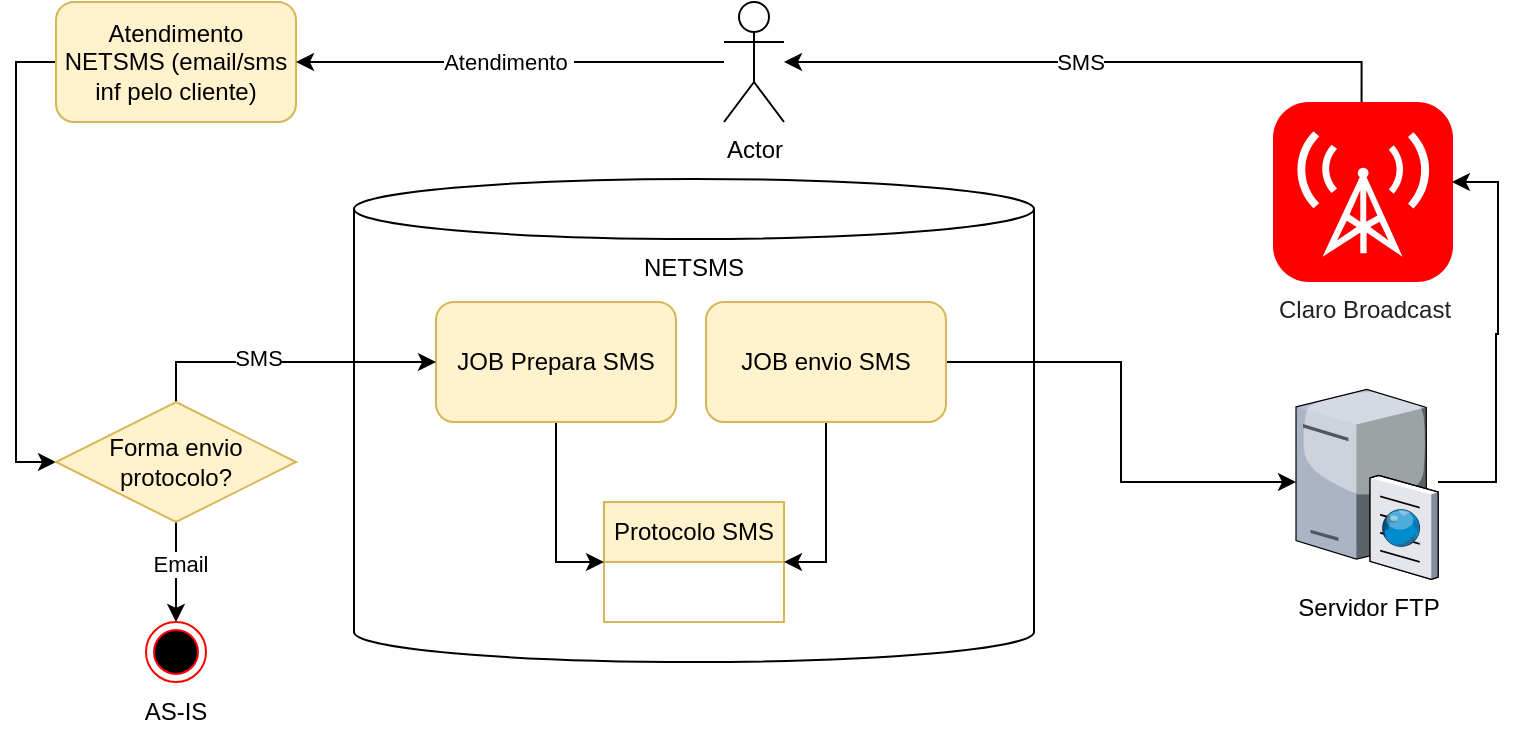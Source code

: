 <mxfile version="24.2.8" type="github" pages="2">
  <diagram name="Versão 1" id="2J26ts4s1bE-M6SoEJtU">
    <mxGraphModel dx="1050" dy="530" grid="1" gridSize="10" guides="1" tooltips="1" connect="1" arrows="1" fold="1" page="1" pageScale="1" pageWidth="827" pageHeight="1169" math="0" shadow="0">
      <root>
        <mxCell id="0" />
        <mxCell id="1" parent="0" />
        <mxCell id="SS-V3CAHCoVPXt7cMS1L-17" value="NETSMS" style="shape=cylinder3;whiteSpace=wrap;html=1;boundedLbl=1;backgroundOutline=1;size=15;verticalAlign=top;" parent="1" vertex="1">
          <mxGeometry x="199" y="98.5" width="340" height="241.5" as="geometry" />
        </mxCell>
        <mxCell id="SS-V3CAHCoVPXt7cMS1L-1" value="Protocolo SMS" style="swimlane;fontStyle=0;childLayout=stackLayout;horizontal=1;startSize=30;horizontalStack=0;resizeParent=1;resizeParentMax=0;resizeLast=0;collapsible=1;marginBottom=0;whiteSpace=wrap;html=1;fillColor=#fff2cc;strokeColor=#d6b656;" parent="1" vertex="1">
          <mxGeometry x="324" y="260" width="90" height="60" as="geometry" />
        </mxCell>
        <mxCell id="SS-V3CAHCoVPXt7cMS1L-5" value="Servidor FTP" style="verticalLabelPosition=bottom;sketch=0;aspect=fixed;html=1;verticalAlign=top;strokeColor=none;align=center;outlineConnect=0;shape=mxgraph.citrix.ftp_server;" parent="1" vertex="1">
          <mxGeometry x="670" y="201.5" width="71" height="97" as="geometry" />
        </mxCell>
        <mxCell id="SS-V3CAHCoVPXt7cMS1L-7" style="edgeStyle=orthogonalEdgeStyle;rounded=0;orthogonalLoop=1;jettySize=auto;html=1;" parent="1" source="SS-V3CAHCoVPXt7cMS1L-6" target="SS-V3CAHCoVPXt7cMS1L-5" edge="1">
          <mxGeometry relative="1" as="geometry" />
        </mxCell>
        <mxCell id="SS-V3CAHCoVPXt7cMS1L-16" style="edgeStyle=orthogonalEdgeStyle;rounded=0;orthogonalLoop=1;jettySize=auto;html=1;entryX=1;entryY=0.5;entryDx=0;entryDy=0;" parent="1" source="SS-V3CAHCoVPXt7cMS1L-6" target="SS-V3CAHCoVPXt7cMS1L-1" edge="1">
          <mxGeometry relative="1" as="geometry" />
        </mxCell>
        <mxCell id="SS-V3CAHCoVPXt7cMS1L-6" value="JOB envio SMS" style="rounded=1;whiteSpace=wrap;html=1;fillColor=#fff2cc;strokeColor=#d6b656;" parent="1" vertex="1">
          <mxGeometry x="375" y="160" width="120" height="60" as="geometry" />
        </mxCell>
        <mxCell id="SS-V3CAHCoVPXt7cMS1L-31" style="edgeStyle=orthogonalEdgeStyle;rounded=0;orthogonalLoop=1;jettySize=auto;html=1;exitX=0.492;exitY=0.013;exitDx=0;exitDy=0;exitPerimeter=0;" parent="1" source="SS-V3CAHCoVPXt7cMS1L-8" target="SS-V3CAHCoVPXt7cMS1L-29" edge="1">
          <mxGeometry relative="1" as="geometry">
            <Array as="points">
              <mxPoint x="703" y="40" />
            </Array>
          </mxGeometry>
        </mxCell>
        <mxCell id="SS-V3CAHCoVPXt7cMS1L-32" value="SMS" style="edgeLabel;html=1;align=center;verticalAlign=middle;resizable=0;points=[];" parent="SS-V3CAHCoVPXt7cMS1L-31" vertex="1" connectable="0">
          <mxGeometry x="0.046" relative="1" as="geometry">
            <mxPoint as="offset" />
          </mxGeometry>
        </mxCell>
        <mxCell id="SS-V3CAHCoVPXt7cMS1L-8" value="&lt;font style=&quot;font-size: 12px;&quot;&gt;Claro Broadcast&lt;/font&gt;" style="html=1;strokeWidth=1;shadow=0;dashed=0;shape=mxgraph.ios7.misc.broadcast;fillColor=#FF0000;strokeColor=none;buttonText=;strokeColor2=#222222;fontColor=#222222;fontSize=8;verticalLabelPosition=bottom;verticalAlign=top;align=center;sketch=0;" parent="1" vertex="1">
          <mxGeometry x="658.5" y="60" width="90" height="90" as="geometry" />
        </mxCell>
        <mxCell id="SS-V3CAHCoVPXt7cMS1L-12" style="edgeStyle=orthogonalEdgeStyle;rounded=0;orthogonalLoop=1;jettySize=auto;html=1;entryX=0.994;entryY=0.444;entryDx=0;entryDy=0;entryPerimeter=0;" parent="1" source="SS-V3CAHCoVPXt7cMS1L-5" target="SS-V3CAHCoVPXt7cMS1L-8" edge="1">
          <mxGeometry relative="1" as="geometry">
            <Array as="points">
              <mxPoint x="770" y="250" />
              <mxPoint x="770" y="176" />
              <mxPoint x="771" y="176" />
              <mxPoint x="771" y="100" />
            </Array>
          </mxGeometry>
        </mxCell>
        <mxCell id="SS-V3CAHCoVPXt7cMS1L-15" style="edgeStyle=orthogonalEdgeStyle;rounded=0;orthogonalLoop=1;jettySize=auto;html=1;entryX=0;entryY=0.5;entryDx=0;entryDy=0;" parent="1" source="SS-V3CAHCoVPXt7cMS1L-14" target="SS-V3CAHCoVPXt7cMS1L-1" edge="1">
          <mxGeometry relative="1" as="geometry" />
        </mxCell>
        <mxCell id="SS-V3CAHCoVPXt7cMS1L-14" value="JOB Prepara SMS" style="rounded=1;whiteSpace=wrap;html=1;fillColor=#fff2cc;strokeColor=#d6b656;" parent="1" vertex="1">
          <mxGeometry x="240" y="160" width="120" height="60" as="geometry" />
        </mxCell>
        <mxCell id="SS-V3CAHCoVPXt7cMS1L-28" style="edgeStyle=orthogonalEdgeStyle;rounded=0;orthogonalLoop=1;jettySize=auto;html=1;entryX=0;entryY=0.5;entryDx=0;entryDy=0;exitX=0;exitY=0.5;exitDx=0;exitDy=0;" parent="1" source="SS-V3CAHCoVPXt7cMS1L-18" target="SS-V3CAHCoVPXt7cMS1L-20" edge="1">
          <mxGeometry relative="1" as="geometry" />
        </mxCell>
        <mxCell id="SS-V3CAHCoVPXt7cMS1L-18" value="Atendimento NETSMS (email/sms inf pelo cliente)" style="rounded=1;whiteSpace=wrap;html=1;fillColor=#fff2cc;strokeColor=#d6b656;" parent="1" vertex="1">
          <mxGeometry x="50" y="10" width="120" height="60" as="geometry" />
        </mxCell>
        <mxCell id="SS-V3CAHCoVPXt7cMS1L-21" style="edgeStyle=orthogonalEdgeStyle;rounded=0;orthogonalLoop=1;jettySize=auto;html=1;entryX=0;entryY=0.5;entryDx=0;entryDy=0;exitX=0.5;exitY=0;exitDx=0;exitDy=0;" parent="1" source="SS-V3CAHCoVPXt7cMS1L-20" target="SS-V3CAHCoVPXt7cMS1L-14" edge="1">
          <mxGeometry relative="1" as="geometry" />
        </mxCell>
        <mxCell id="SS-V3CAHCoVPXt7cMS1L-22" value="SMS" style="edgeLabel;html=1;align=center;verticalAlign=middle;resizable=0;points=[];" parent="SS-V3CAHCoVPXt7cMS1L-21" vertex="1" connectable="0">
          <mxGeometry x="-0.189" y="2" relative="1" as="geometry">
            <mxPoint as="offset" />
          </mxGeometry>
        </mxCell>
        <mxCell id="SS-V3CAHCoVPXt7cMS1L-24" style="edgeStyle=orthogonalEdgeStyle;rounded=0;orthogonalLoop=1;jettySize=auto;html=1;entryX=0.5;entryY=0;entryDx=0;entryDy=0;" parent="1" source="SS-V3CAHCoVPXt7cMS1L-20" target="SS-V3CAHCoVPXt7cMS1L-23" edge="1">
          <mxGeometry relative="1" as="geometry" />
        </mxCell>
        <mxCell id="SS-V3CAHCoVPXt7cMS1L-25" value="Email" style="edgeLabel;html=1;align=center;verticalAlign=middle;resizable=0;points=[];" parent="SS-V3CAHCoVPXt7cMS1L-24" vertex="1" connectable="0">
          <mxGeometry x="-0.176" y="2" relative="1" as="geometry">
            <mxPoint as="offset" />
          </mxGeometry>
        </mxCell>
        <mxCell id="SS-V3CAHCoVPXt7cMS1L-20" value="Forma envio protocolo?" style="rhombus;whiteSpace=wrap;html=1;fillColor=#fff2cc;strokeColor=#d6b656;" parent="1" vertex="1">
          <mxGeometry x="50" y="210" width="120" height="60" as="geometry" />
        </mxCell>
        <mxCell id="SS-V3CAHCoVPXt7cMS1L-23" value="" style="ellipse;html=1;shape=endState;fillColor=#000000;strokeColor=#ff0000;" parent="1" vertex="1">
          <mxGeometry x="95" y="320" width="30" height="30" as="geometry" />
        </mxCell>
        <mxCell id="SS-V3CAHCoVPXt7cMS1L-26" value="AS-IS" style="text;html=1;align=center;verticalAlign=middle;whiteSpace=wrap;rounded=0;" parent="1" vertex="1">
          <mxGeometry x="80" y="350" width="60" height="30" as="geometry" />
        </mxCell>
        <mxCell id="SS-V3CAHCoVPXt7cMS1L-30" style="edgeStyle=orthogonalEdgeStyle;rounded=0;orthogonalLoop=1;jettySize=auto;html=1;entryX=1;entryY=0.5;entryDx=0;entryDy=0;" parent="1" source="SS-V3CAHCoVPXt7cMS1L-29" target="SS-V3CAHCoVPXt7cMS1L-18" edge="1">
          <mxGeometry relative="1" as="geometry" />
        </mxCell>
        <mxCell id="SS-V3CAHCoVPXt7cMS1L-33" value="Atendimento&amp;nbsp;" style="edgeLabel;html=1;align=center;verticalAlign=middle;resizable=0;points=[];" parent="SS-V3CAHCoVPXt7cMS1L-30" vertex="1" connectable="0">
          <mxGeometry x="0.011" relative="1" as="geometry">
            <mxPoint as="offset" />
          </mxGeometry>
        </mxCell>
        <mxCell id="SS-V3CAHCoVPXt7cMS1L-29" value="Actor" style="shape=umlActor;verticalLabelPosition=bottom;verticalAlign=top;html=1;outlineConnect=0;" parent="1" vertex="1">
          <mxGeometry x="384" y="10" width="30" height="60" as="geometry" />
        </mxCell>
      </root>
    </mxGraphModel>
  </diagram>
  <diagram name="Versão 2" id="1LdG_192IxY4GcqP8k79">
    <mxGraphModel dx="1050" dy="530" grid="1" gridSize="10" guides="1" tooltips="1" connect="1" arrows="1" fold="1" page="1" pageScale="1" pageWidth="827" pageHeight="1169" math="0" shadow="0">
      <root>
        <mxCell id="5tkfE_me7qV1BBJvrjXY-0" />
        <mxCell id="5tkfE_me7qV1BBJvrjXY-1" parent="5tkfE_me7qV1BBJvrjXY-0" />
        <mxCell id="5tkfE_me7qV1BBJvrjXY-2" value="NETSMS" style="shape=cylinder3;whiteSpace=wrap;html=1;boundedLbl=1;backgroundOutline=1;size=15;verticalAlign=bottom;" vertex="1" parent="5tkfE_me7qV1BBJvrjXY-1">
          <mxGeometry x="460" y="164.25" width="180" height="215.75" as="geometry" />
        </mxCell>
        <mxCell id="5tkfE_me7qV1BBJvrjXY-14" style="edgeStyle=orthogonalEdgeStyle;rounded=0;orthogonalLoop=1;jettySize=auto;html=1;entryX=0.5;entryY=0;entryDx=0;entryDy=0;exitX=0;exitY=0.5;exitDx=0;exitDy=0;" edge="1" parent="5tkfE_me7qV1BBJvrjXY-1" source="5tkfE_me7qV1BBJvrjXY-15" target="pxoXl-o9GeY7iYQD7i25-0">
          <mxGeometry relative="1" as="geometry" />
        </mxCell>
        <mxCell id="5tkfE_me7qV1BBJvrjXY-15" value="Atendimento NETSMS" style="rounded=1;whiteSpace=wrap;html=1;fillColor=#fff2cc;strokeColor=#d6b656;" vertex="1" parent="5tkfE_me7qV1BBJvrjXY-1">
          <mxGeometry x="138" y="10" width="120" height="60" as="geometry" />
        </mxCell>
        <mxCell id="5tkfE_me7qV1BBJvrjXY-23" style="edgeStyle=orthogonalEdgeStyle;rounded=0;orthogonalLoop=1;jettySize=auto;html=1;entryX=1;entryY=0.5;entryDx=0;entryDy=0;" edge="1" parent="5tkfE_me7qV1BBJvrjXY-1" source="5tkfE_me7qV1BBJvrjXY-25" target="5tkfE_me7qV1BBJvrjXY-15">
          <mxGeometry relative="1" as="geometry" />
        </mxCell>
        <mxCell id="5tkfE_me7qV1BBJvrjXY-24" value="Atendimento&amp;nbsp;" style="edgeLabel;html=1;align=center;verticalAlign=middle;resizable=0;points=[];" vertex="1" connectable="0" parent="5tkfE_me7qV1BBJvrjXY-23">
          <mxGeometry x="0.011" relative="1" as="geometry">
            <mxPoint as="offset" />
          </mxGeometry>
        </mxCell>
        <mxCell id="5tkfE_me7qV1BBJvrjXY-25" value="Actor" style="shape=umlActor;verticalLabelPosition=bottom;verticalAlign=top;html=1;outlineConnect=0;" vertex="1" parent="5tkfE_me7qV1BBJvrjXY-1">
          <mxGeometry x="384" y="10" width="30" height="60" as="geometry" />
        </mxCell>
        <mxCell id="pxoXl-o9GeY7iYQD7i25-2" style="edgeStyle=orthogonalEdgeStyle;rounded=0;orthogonalLoop=1;jettySize=auto;html=1;entryX=0;entryY=0.5;entryDx=0;entryDy=0;" edge="1" parent="5tkfE_me7qV1BBJvrjXY-1" source="pxoXl-o9GeY7iYQD7i25-0" target="pxoXl-o9GeY7iYQD7i25-1">
          <mxGeometry relative="1" as="geometry" />
        </mxCell>
        <mxCell id="pxoXl-o9GeY7iYQD7i25-3" value="Sim" style="edgeLabel;html=1;align=center;verticalAlign=middle;resizable=0;points=[];" vertex="1" connectable="0" parent="pxoXl-o9GeY7iYQD7i25-2">
          <mxGeometry x="-0.185" y="2" relative="1" as="geometry">
            <mxPoint as="offset" />
          </mxGeometry>
        </mxCell>
        <mxCell id="pxoXl-o9GeY7iYQD7i25-6" style="edgeStyle=orthogonalEdgeStyle;rounded=0;orthogonalLoop=1;jettySize=auto;html=1;entryX=0.5;entryY=0;entryDx=0;entryDy=0;exitX=0.5;exitY=1;exitDx=0;exitDy=0;" edge="1" parent="5tkfE_me7qV1BBJvrjXY-1" source="pxoXl-o9GeY7iYQD7i25-0" target="pxoXl-o9GeY7iYQD7i25-16">
          <mxGeometry relative="1" as="geometry">
            <mxPoint x="230" y="210" as="targetPoint" />
            <Array as="points">
              <mxPoint x="90" y="190" />
              <mxPoint x="230" y="190" />
            </Array>
          </mxGeometry>
        </mxCell>
        <mxCell id="pxoXl-o9GeY7iYQD7i25-7" value="Não" style="edgeLabel;html=1;align=center;verticalAlign=middle;resizable=0;points=[];" vertex="1" connectable="0" parent="pxoXl-o9GeY7iYQD7i25-6">
          <mxGeometry x="0.382" relative="1" as="geometry">
            <mxPoint x="-122" y="-10" as="offset" />
          </mxGeometry>
        </mxCell>
        <mxCell id="pxoXl-o9GeY7iYQD7i25-0" value="Novo email/SMS?" style="rhombus;whiteSpace=wrap;html=1;fillColor=#fff2cc;strokeColor=#d6b656;" vertex="1" parent="5tkfE_me7qV1BBJvrjXY-1">
          <mxGeometry x="30" y="100" width="120" height="60" as="geometry" />
        </mxCell>
        <mxCell id="pxoXl-o9GeY7iYQD7i25-5" style="edgeStyle=orthogonalEdgeStyle;rounded=0;orthogonalLoop=1;jettySize=auto;html=1;entryX=0;entryY=0.5;entryDx=0;entryDy=0;" edge="1" parent="5tkfE_me7qV1BBJvrjXY-1" source="pxoXl-o9GeY7iYQD7i25-1" target="pxoXl-o9GeY7iYQD7i25-4">
          <mxGeometry relative="1" as="geometry" />
        </mxCell>
        <mxCell id="pxoXl-o9GeY7iYQD7i25-1" value="Registro em nova tela" style="rounded=1;whiteSpace=wrap;html=1;fillColor=#fff2cc;strokeColor=#d6b656;" vertex="1" parent="5tkfE_me7qV1BBJvrjXY-1">
          <mxGeometry x="230" y="99.5" width="120" height="60" as="geometry" />
        </mxCell>
        <mxCell id="pxoXl-o9GeY7iYQD7i25-8" style="edgeStyle=orthogonalEdgeStyle;rounded=0;orthogonalLoop=1;jettySize=auto;html=1;entryX=0.5;entryY=0;entryDx=0;entryDy=0;" edge="1" parent="5tkfE_me7qV1BBJvrjXY-1" source="pxoXl-o9GeY7iYQD7i25-4" target="pxoXl-o9GeY7iYQD7i25-16">
          <mxGeometry relative="1" as="geometry">
            <mxPoint x="230" y="210" as="targetPoint" />
            <Array as="points">
              <mxPoint x="450" y="190" />
              <mxPoint x="230" y="190" />
            </Array>
          </mxGeometry>
        </mxCell>
        <mxCell id="pxoXl-o9GeY7iYQD7i25-15" style="edgeStyle=orthogonalEdgeStyle;rounded=0;orthogonalLoop=1;jettySize=auto;html=1;entryX=0.5;entryY=0;entryDx=0;entryDy=0;exitX=1;exitY=0.5;exitDx=0;exitDy=0;" edge="1" parent="5tkfE_me7qV1BBJvrjXY-1" source="pxoXl-o9GeY7iYQD7i25-4" target="pxoXl-o9GeY7iYQD7i25-11">
          <mxGeometry relative="1" as="geometry" />
        </mxCell>
        <mxCell id="pxoXl-o9GeY7iYQD7i25-4" value="Validação de dados online" style="rounded=1;whiteSpace=wrap;html=1;fillColor=#fff2cc;strokeColor=#d6b656;" vertex="1" parent="5tkfE_me7qV1BBJvrjXY-1">
          <mxGeometry x="390" y="99.5" width="120" height="60" as="geometry" />
        </mxCell>
        <mxCell id="pxoXl-o9GeY7iYQD7i25-11" value="Protocolo" style="swimlane;fontStyle=0;childLayout=stackLayout;horizontal=1;startSize=30;horizontalStack=0;resizeParent=1;resizeParentMax=0;resizeLast=0;collapsible=1;marginBottom=0;whiteSpace=wrap;html=1;fillColor=#fff2cc;strokeColor=#d6b656;" vertex="1" parent="5tkfE_me7qV1BBJvrjXY-1">
          <mxGeometry x="480" y="225" width="140" height="120" as="geometry" />
        </mxCell>
        <mxCell id="pxoXl-o9GeY7iYQD7i25-12" value="Email/SMS" style="text;strokeColor=none;fillColor=none;align=left;verticalAlign=middle;spacingLeft=4;spacingRight=4;overflow=hidden;points=[[0,0.5],[1,0.5]];portConstraint=eastwest;rotatable=0;whiteSpace=wrap;html=1;" vertex="1" parent="pxoXl-o9GeY7iYQD7i25-11">
          <mxGeometry y="30" width="140" height="30" as="geometry" />
        </mxCell>
        <mxCell id="pxoXl-o9GeY7iYQD7i25-13" value="Data" style="text;strokeColor=none;fillColor=none;align=left;verticalAlign=middle;spacingLeft=4;spacingRight=4;overflow=hidden;points=[[0,0.5],[1,0.5]];portConstraint=eastwest;rotatable=0;whiteSpace=wrap;html=1;" vertex="1" parent="pxoXl-o9GeY7iYQD7i25-11">
          <mxGeometry y="60" width="140" height="30" as="geometry" />
        </mxCell>
        <mxCell id="pxoXl-o9GeY7iYQD7i25-14" value="Status" style="text;strokeColor=none;fillColor=none;align=left;verticalAlign=middle;spacingLeft=4;spacingRight=4;overflow=hidden;points=[[0,0.5],[1,0.5]];portConstraint=eastwest;rotatable=0;whiteSpace=wrap;html=1;" vertex="1" parent="pxoXl-o9GeY7iYQD7i25-11">
          <mxGeometry y="90" width="140" height="30" as="geometry" />
        </mxCell>
        <mxCell id="pxoXl-o9GeY7iYQD7i25-17" style="edgeStyle=orthogonalEdgeStyle;rounded=0;orthogonalLoop=1;jettySize=auto;html=1;entryX=0;entryY=0.5;entryDx=0;entryDy=0;" edge="1" parent="5tkfE_me7qV1BBJvrjXY-1" source="pxoXl-o9GeY7iYQD7i25-16" target="pxoXl-o9GeY7iYQD7i25-12">
          <mxGeometry relative="1" as="geometry" />
        </mxCell>
        <mxCell id="pxoXl-o9GeY7iYQD7i25-20" style="edgeStyle=orthogonalEdgeStyle;rounded=0;orthogonalLoop=1;jettySize=auto;html=1;entryX=0.5;entryY=0;entryDx=0;entryDy=0;" edge="1" parent="5tkfE_me7qV1BBJvrjXY-1" source="pxoXl-o9GeY7iYQD7i25-16" target="pxoXl-o9GeY7iYQD7i25-19">
          <mxGeometry relative="1" as="geometry" />
        </mxCell>
        <mxCell id="pxoXl-o9GeY7iYQD7i25-16" value="MS Orquestrados Envio Protocolo" style="rounded=1;whiteSpace=wrap;html=1;fillColor=#fff2cc;strokeColor=#d6b656;" vertex="1" parent="5tkfE_me7qV1BBJvrjXY-1">
          <mxGeometry x="170" y="240" width="120" height="60" as="geometry" />
        </mxCell>
        <mxCell id="pxoXl-o9GeY7iYQD7i25-23" style="edgeStyle=orthogonalEdgeStyle;rounded=0;orthogonalLoop=1;jettySize=auto;html=1;entryX=0.5;entryY=0;entryDx=0;entryDy=0;exitX=0;exitY=0.5;exitDx=0;exitDy=0;" edge="1" parent="5tkfE_me7qV1BBJvrjXY-1" source="pxoXl-o9GeY7iYQD7i25-19" target="pxoXl-o9GeY7iYQD7i25-22">
          <mxGeometry relative="1" as="geometry" />
        </mxCell>
        <mxCell id="pxoXl-o9GeY7iYQD7i25-24" style="edgeStyle=orthogonalEdgeStyle;rounded=0;orthogonalLoop=1;jettySize=auto;html=1;entryX=0.5;entryY=0;entryDx=0;entryDy=0;exitX=1;exitY=0.5;exitDx=0;exitDy=0;" edge="1" parent="5tkfE_me7qV1BBJvrjXY-1" source="pxoXl-o9GeY7iYQD7i25-19" target="pxoXl-o9GeY7iYQD7i25-21">
          <mxGeometry relative="1" as="geometry" />
        </mxCell>
        <mxCell id="pxoXl-o9GeY7iYQD7i25-19" value="RTDM" style="rounded=1;whiteSpace=wrap;html=1;fillColor=#fff2cc;strokeColor=#d6b656;" vertex="1" parent="5tkfE_me7qV1BBJvrjXY-1">
          <mxGeometry x="170" y="357" width="120" height="60" as="geometry" />
        </mxCell>
        <mxCell id="pxoXl-o9GeY7iYQD7i25-21" value="Envia SMS" style="rounded=1;whiteSpace=wrap;html=1;fillColor=#fff2cc;strokeColor=#d6b656;" vertex="1" parent="5tkfE_me7qV1BBJvrjXY-1">
          <mxGeometry x="250" y="440" width="120" height="60" as="geometry" />
        </mxCell>
        <mxCell id="pxoXl-o9GeY7iYQD7i25-22" value="Envia Email" style="rounded=1;whiteSpace=wrap;html=1;fillColor=#fff2cc;strokeColor=#d6b656;" vertex="1" parent="5tkfE_me7qV1BBJvrjXY-1">
          <mxGeometry x="80" y="440" width="120" height="60" as="geometry" />
        </mxCell>
        <mxCell id="pxoXl-o9GeY7iYQD7i25-25" style="edgeStyle=orthogonalEdgeStyle;rounded=0;orthogonalLoop=1;jettySize=auto;html=1;entryX=1;entryY=0.333;entryDx=0;entryDy=0;entryPerimeter=0;" edge="1" parent="5tkfE_me7qV1BBJvrjXY-1" source="pxoXl-o9GeY7iYQD7i25-21" target="5tkfE_me7qV1BBJvrjXY-25">
          <mxGeometry relative="1" as="geometry">
            <Array as="points">
              <mxPoint x="730" y="470" />
              <mxPoint x="730" y="30" />
            </Array>
          </mxGeometry>
        </mxCell>
        <mxCell id="pxoXl-o9GeY7iYQD7i25-26" style="edgeStyle=orthogonalEdgeStyle;rounded=0;orthogonalLoop=1;jettySize=auto;html=1;entryX=1;entryY=0.333;entryDx=0;entryDy=0;entryPerimeter=0;" edge="1" parent="5tkfE_me7qV1BBJvrjXY-1" source="pxoXl-o9GeY7iYQD7i25-22" target="5tkfE_me7qV1BBJvrjXY-25">
          <mxGeometry relative="1" as="geometry">
            <Array as="points">
              <mxPoint x="140" y="510" />
              <mxPoint x="730" y="510" />
              <mxPoint x="730" y="30" />
            </Array>
          </mxGeometry>
        </mxCell>
      </root>
    </mxGraphModel>
  </diagram>
</mxfile>
